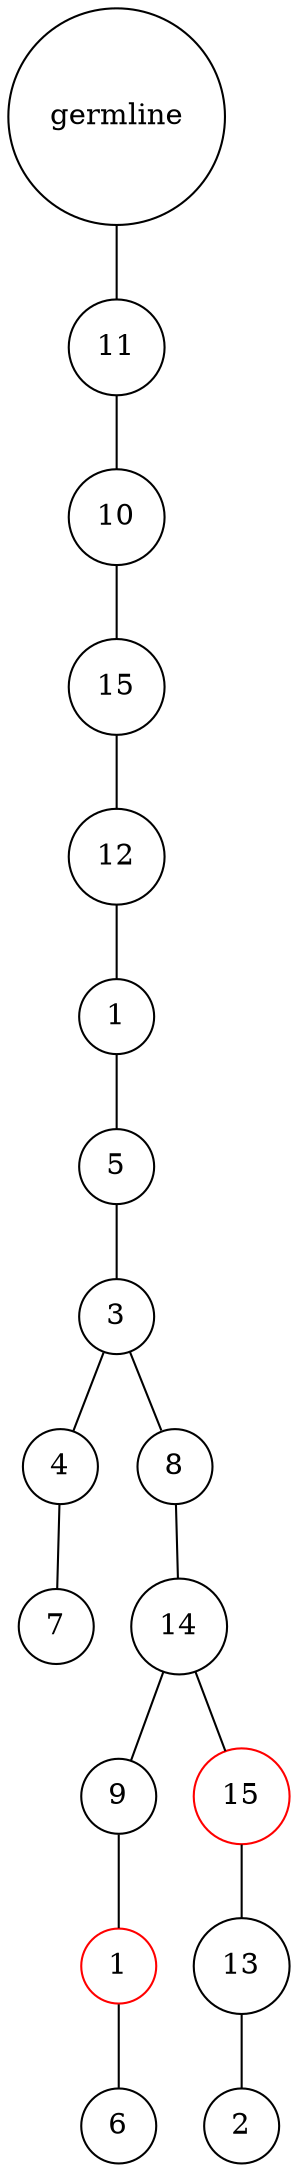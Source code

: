 graph {
	rankdir=UD;
	splines=line;
	node [shape=circle]
	"0x7f844810e340" [label="germline"];
	"0x7f844810e370" [label="11"];
	"0x7f844810e340" -- "0x7f844810e370" ;
	"0x7f844810e3a0" [label="10"];
	"0x7f844810e370" -- "0x7f844810e3a0" ;
	"0x7f844810e3d0" [label="15"];
	"0x7f844810e3a0" -- "0x7f844810e3d0" ;
	"0x7f844810e400" [label="12"];
	"0x7f844810e3d0" -- "0x7f844810e400" ;
	"0x7f844810e430" [label="1"];
	"0x7f844810e400" -- "0x7f844810e430" ;
	"0x7f844810e460" [label="5"];
	"0x7f844810e430" -- "0x7f844810e460" ;
	"0x7f844810e490" [label="3"];
	"0x7f844810e460" -- "0x7f844810e490" ;
	"0x7f844810e4c0" [label="4"];
	"0x7f844810e490" -- "0x7f844810e4c0" ;
	"0x7f844810e4f0" [label="7"];
	"0x7f844810e4c0" -- "0x7f844810e4f0" ;
	"0x7f844810e520" [label="8"];
	"0x7f844810e490" -- "0x7f844810e520" ;
	"0x7f844810e550" [label="14"];
	"0x7f844810e520" -- "0x7f844810e550" ;
	"0x7f844810e580" [label="9"];
	"0x7f844810e550" -- "0x7f844810e580" ;
	"0x7f844810e5b0" [label="1",color="red"];
	"0x7f844810e580" -- "0x7f844810e5b0" ;
	"0x7f844810e5e0" [label="6"];
	"0x7f844810e5b0" -- "0x7f844810e5e0" ;
	"0x7f844810e610" [label="15",color="red"];
	"0x7f844810e550" -- "0x7f844810e610" ;
	"0x7f844810e640" [label="13"];
	"0x7f844810e610" -- "0x7f844810e640" ;
	"0x7f844810e670" [label="2"];
	"0x7f844810e640" -- "0x7f844810e670" ;
}
